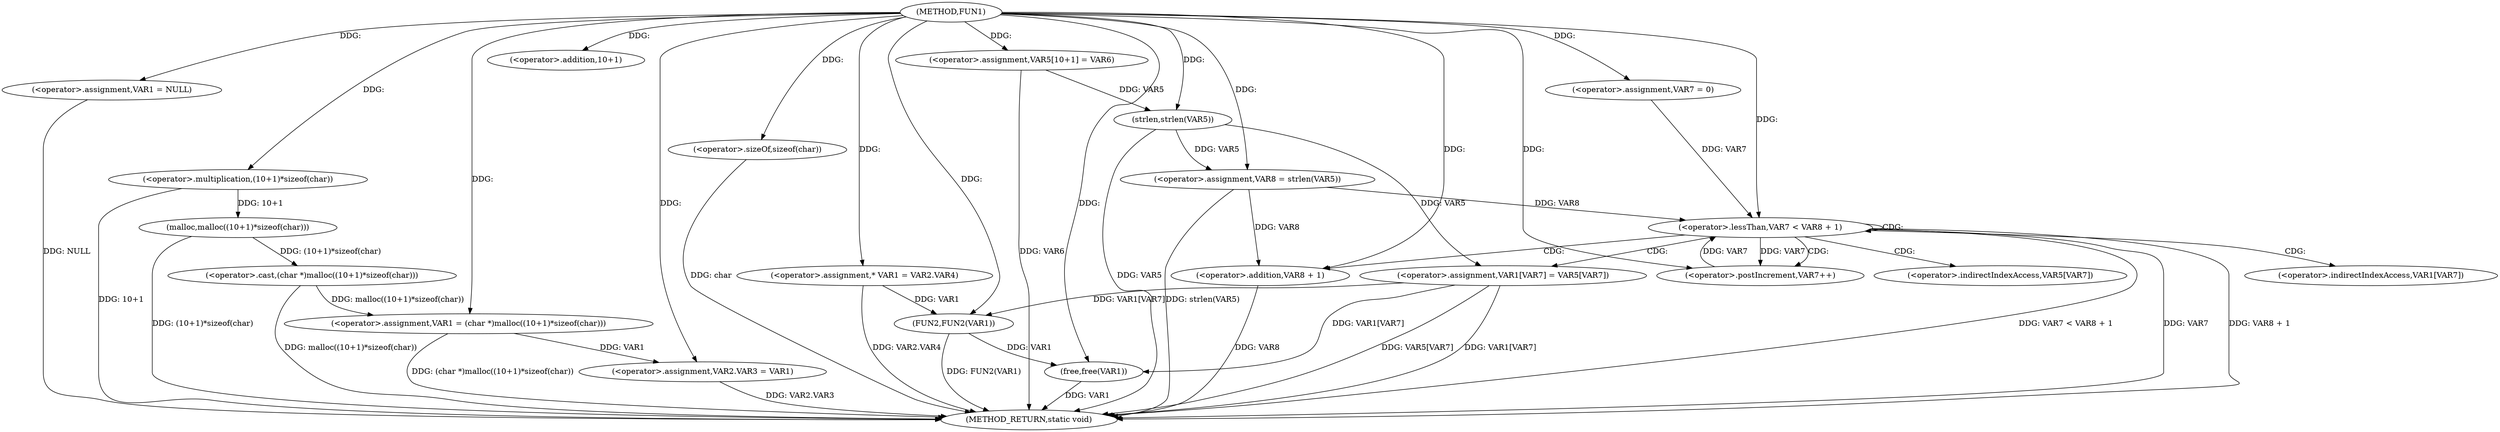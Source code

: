 digraph FUN1 {  
"1000100" [label = "(METHOD,FUN1)" ]
"1000164" [label = "(METHOD_RETURN,static void)" ]
"1000104" [label = "(<operator>.assignment,VAR1 = NULL)" ]
"1000107" [label = "(<operator>.assignment,VAR1 = (char *)malloc((10+1)*sizeof(char)))" ]
"1000109" [label = "(<operator>.cast,(char *)malloc((10+1)*sizeof(char)))" ]
"1000111" [label = "(malloc,malloc((10+1)*sizeof(char)))" ]
"1000112" [label = "(<operator>.multiplication,(10+1)*sizeof(char))" ]
"1000113" [label = "(<operator>.addition,10+1)" ]
"1000116" [label = "(<operator>.sizeOf,sizeof(char))" ]
"1000118" [label = "(<operator>.assignment,VAR2.VAR3 = VAR1)" ]
"1000125" [label = "(<operator>.assignment,* VAR1 = VAR2.VAR4)" ]
"1000132" [label = "(<operator>.assignment,VAR5[10+1] = VAR6)" ]
"1000137" [label = "(<operator>.assignment,VAR8 = strlen(VAR5))" ]
"1000139" [label = "(strlen,strlen(VAR5))" ]
"1000142" [label = "(<operator>.assignment,VAR7 = 0)" ]
"1000145" [label = "(<operator>.lessThan,VAR7 < VAR8 + 1)" ]
"1000147" [label = "(<operator>.addition,VAR8 + 1)" ]
"1000150" [label = "(<operator>.postIncrement,VAR7++)" ]
"1000153" [label = "(<operator>.assignment,VAR1[VAR7] = VAR5[VAR7])" ]
"1000160" [label = "(FUN2,FUN2(VAR1))" ]
"1000162" [label = "(free,free(VAR1))" ]
"1000154" [label = "(<operator>.indirectIndexAccess,VAR1[VAR7])" ]
"1000157" [label = "(<operator>.indirectIndexAccess,VAR5[VAR7])" ]
  "1000116" -> "1000164"  [ label = "DDG: char"] 
  "1000153" -> "1000164"  [ label = "DDG: VAR5[VAR7]"] 
  "1000160" -> "1000164"  [ label = "DDG: FUN2(VAR1)"] 
  "1000139" -> "1000164"  [ label = "DDG: VAR5"] 
  "1000132" -> "1000164"  [ label = "DDG: VAR6"] 
  "1000147" -> "1000164"  [ label = "DDG: VAR8"] 
  "1000111" -> "1000164"  [ label = "DDG: (10+1)*sizeof(char)"] 
  "1000153" -> "1000164"  [ label = "DDG: VAR1[VAR7]"] 
  "1000112" -> "1000164"  [ label = "DDG: 10+1"] 
  "1000145" -> "1000164"  [ label = "DDG: VAR7 < VAR8 + 1"] 
  "1000118" -> "1000164"  [ label = "DDG: VAR2.VAR3"] 
  "1000137" -> "1000164"  [ label = "DDG: strlen(VAR5)"] 
  "1000125" -> "1000164"  [ label = "DDG: VAR2.VAR4"] 
  "1000162" -> "1000164"  [ label = "DDG: VAR1"] 
  "1000145" -> "1000164"  [ label = "DDG: VAR7"] 
  "1000145" -> "1000164"  [ label = "DDG: VAR8 + 1"] 
  "1000109" -> "1000164"  [ label = "DDG: malloc((10+1)*sizeof(char))"] 
  "1000104" -> "1000164"  [ label = "DDG: NULL"] 
  "1000107" -> "1000164"  [ label = "DDG: (char *)malloc((10+1)*sizeof(char))"] 
  "1000100" -> "1000104"  [ label = "DDG: "] 
  "1000109" -> "1000107"  [ label = "DDG: malloc((10+1)*sizeof(char))"] 
  "1000100" -> "1000107"  [ label = "DDG: "] 
  "1000111" -> "1000109"  [ label = "DDG: (10+1)*sizeof(char)"] 
  "1000112" -> "1000111"  [ label = "DDG: 10+1"] 
  "1000100" -> "1000112"  [ label = "DDG: "] 
  "1000100" -> "1000113"  [ label = "DDG: "] 
  "1000100" -> "1000116"  [ label = "DDG: "] 
  "1000107" -> "1000118"  [ label = "DDG: VAR1"] 
  "1000100" -> "1000118"  [ label = "DDG: "] 
  "1000100" -> "1000125"  [ label = "DDG: "] 
  "1000100" -> "1000132"  [ label = "DDG: "] 
  "1000139" -> "1000137"  [ label = "DDG: VAR5"] 
  "1000100" -> "1000137"  [ label = "DDG: "] 
  "1000132" -> "1000139"  [ label = "DDG: VAR5"] 
  "1000100" -> "1000139"  [ label = "DDG: "] 
  "1000100" -> "1000142"  [ label = "DDG: "] 
  "1000150" -> "1000145"  [ label = "DDG: VAR7"] 
  "1000142" -> "1000145"  [ label = "DDG: VAR7"] 
  "1000100" -> "1000145"  [ label = "DDG: "] 
  "1000137" -> "1000145"  [ label = "DDG: VAR8"] 
  "1000137" -> "1000147"  [ label = "DDG: VAR8"] 
  "1000100" -> "1000147"  [ label = "DDG: "] 
  "1000145" -> "1000150"  [ label = "DDG: VAR7"] 
  "1000100" -> "1000150"  [ label = "DDG: "] 
  "1000139" -> "1000153"  [ label = "DDG: VAR5"] 
  "1000125" -> "1000160"  [ label = "DDG: VAR1"] 
  "1000153" -> "1000160"  [ label = "DDG: VAR1[VAR7]"] 
  "1000100" -> "1000160"  [ label = "DDG: "] 
  "1000153" -> "1000162"  [ label = "DDG: VAR1[VAR7]"] 
  "1000160" -> "1000162"  [ label = "DDG: VAR1"] 
  "1000100" -> "1000162"  [ label = "DDG: "] 
  "1000145" -> "1000154"  [ label = "CDG: "] 
  "1000145" -> "1000147"  [ label = "CDG: "] 
  "1000145" -> "1000145"  [ label = "CDG: "] 
  "1000145" -> "1000153"  [ label = "CDG: "] 
  "1000145" -> "1000150"  [ label = "CDG: "] 
  "1000145" -> "1000157"  [ label = "CDG: "] 
}

